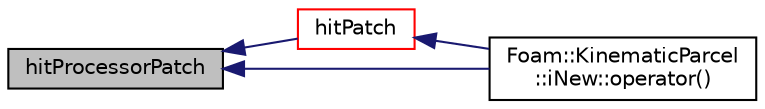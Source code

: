 digraph "hitProcessorPatch"
{
  bgcolor="transparent";
  edge [fontname="Helvetica",fontsize="10",labelfontname="Helvetica",labelfontsize="10"];
  node [fontname="Helvetica",fontsize="10",shape=record];
  rankdir="LR";
  Node1 [label="hitProcessorPatch",height=0.2,width=0.4,color="black", fillcolor="grey75", style="filled", fontcolor="black"];
  Node1 -> Node2 [dir="back",color="midnightblue",fontsize="10",style="solid",fontname="Helvetica"];
  Node2 [label="hitPatch",height=0.2,width=0.4,color="red",URL="$a01262.html#acc05f3932a250a041736b4d4693e6755",tooltip="Overridable function to handle the particle hitting a patch. "];
  Node2 -> Node3 [dir="back",color="midnightblue",fontsize="10",style="solid",fontname="Helvetica"];
  Node3 [label="Foam::KinematicParcel\l::iNew::operator()",height=0.2,width=0.4,color="black",URL="$a01095.html#a7d735610508f7642e1ad414ee854e4bf"];
  Node1 -> Node3 [dir="back",color="midnightblue",fontsize="10",style="solid",fontname="Helvetica"];
}
